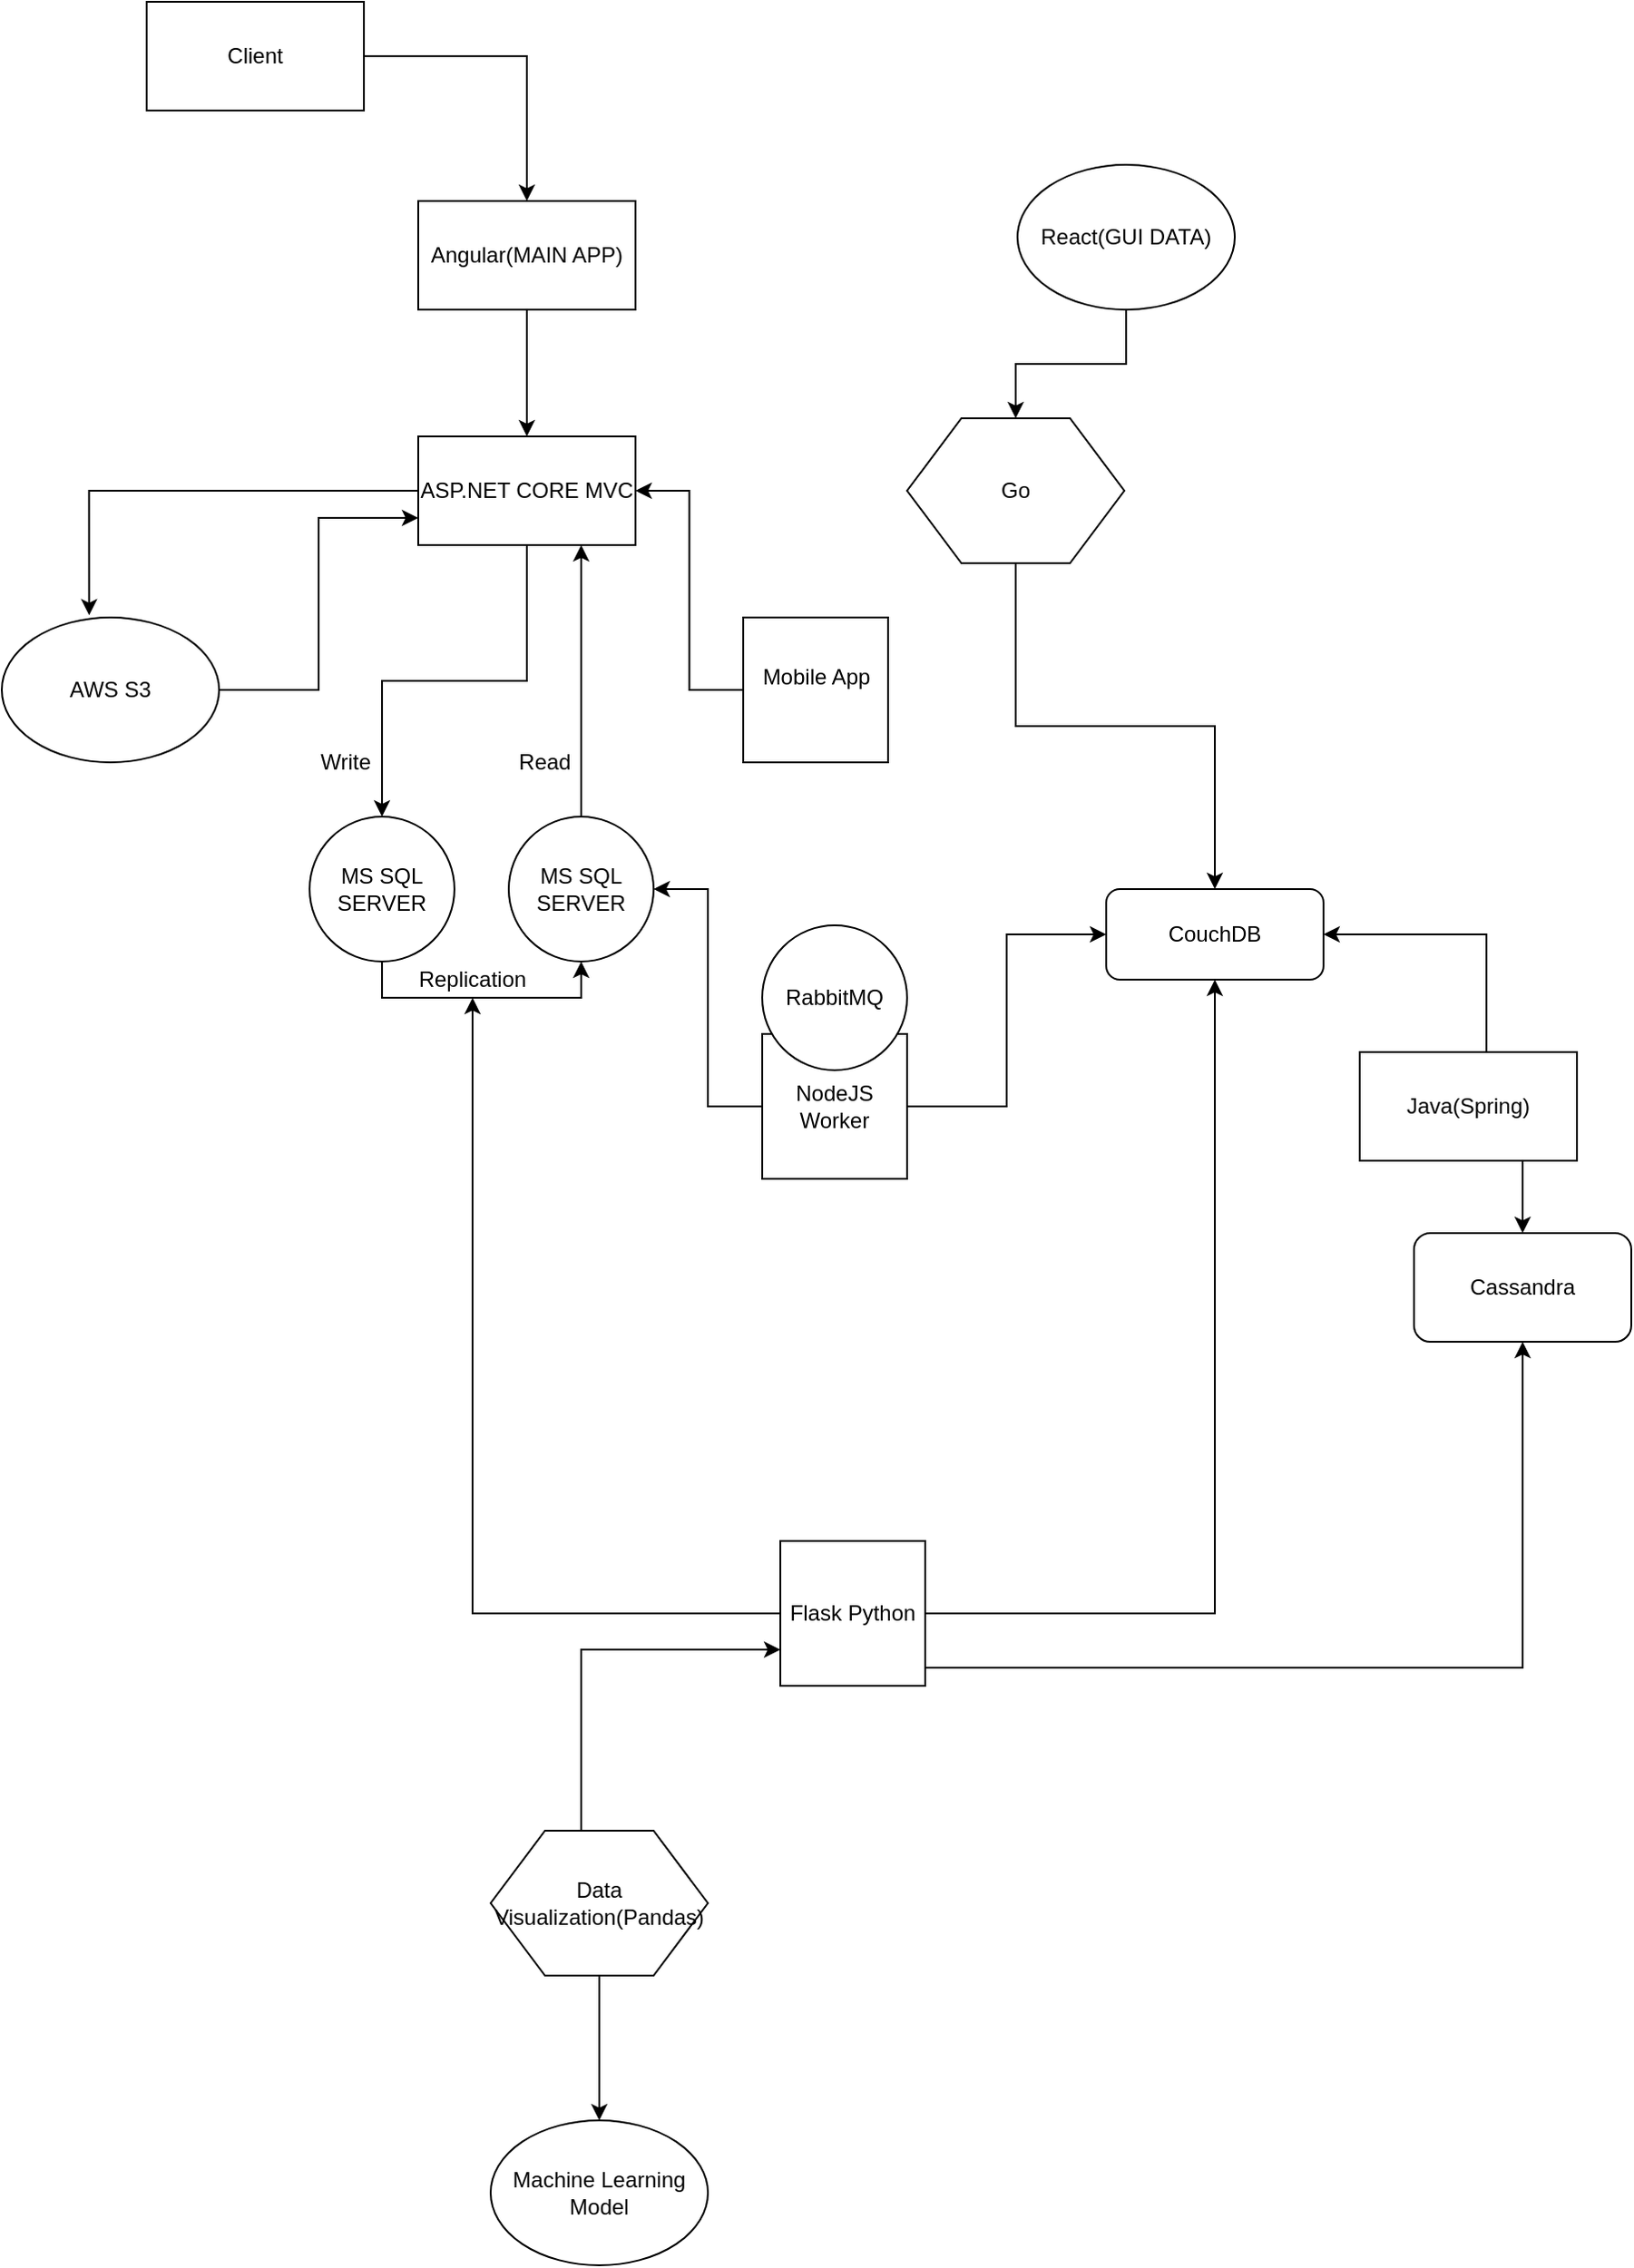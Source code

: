 <mxfile version="10.6.6" type="device"><diagram name="Page-1" id="8ce9d11a-91a2-4d17-14d8-a56ed91bf033"><mxGraphModel dx="1010" dy="582" grid="1" gridSize="10" guides="1" tooltips="1" connect="1" arrows="1" fold="1" page="1" pageScale="1" pageWidth="1100" pageHeight="850" background="#ffffff" math="0" shadow="0"><root><mxCell id="0"/><mxCell id="1" parent="0"/><mxCell id="lHdu0vMMQ7HoF5tFkcR_-8" style="edgeStyle=orthogonalEdgeStyle;rounded=0;orthogonalLoop=1;jettySize=auto;html=1;entryX=0.5;entryY=0;entryDx=0;entryDy=0;" parent="1" source="lHdu0vMMQ7HoF5tFkcR_-1" target="lHdu0vMMQ7HoF5tFkcR_-2" edge="1"><mxGeometry relative="1" as="geometry"/></mxCell><mxCell id="lHdu0vMMQ7HoF5tFkcR_-1" value="Client" style="rounded=0;whiteSpace=wrap;html=1;" parent="1" vertex="1"><mxGeometry x="220" y="100" width="120" height="60" as="geometry"/></mxCell><mxCell id="lHdu0vMMQ7HoF5tFkcR_-9" style="edgeStyle=orthogonalEdgeStyle;rounded=0;orthogonalLoop=1;jettySize=auto;html=1;" parent="1" source="lHdu0vMMQ7HoF5tFkcR_-2" target="lHdu0vMMQ7HoF5tFkcR_-3" edge="1"><mxGeometry relative="1" as="geometry"/></mxCell><mxCell id="lHdu0vMMQ7HoF5tFkcR_-2" value="Angular(MAIN APP)" style="rounded=0;whiteSpace=wrap;html=1;" parent="1" vertex="1"><mxGeometry x="370" y="210" width="120" height="60" as="geometry"/></mxCell><mxCell id="lHdu0vMMQ7HoF5tFkcR_-38" style="edgeStyle=orthogonalEdgeStyle;rounded=0;orthogonalLoop=1;jettySize=auto;html=1;entryX=0.402;entryY=-0.015;entryDx=0;entryDy=0;entryPerimeter=0;" parent="1" source="lHdu0vMMQ7HoF5tFkcR_-3" target="lHdu0vMMQ7HoF5tFkcR_-37" edge="1"><mxGeometry relative="1" as="geometry"/></mxCell><mxCell id="2AZGQBusyeau3uFOyvQA-3" style="edgeStyle=orthogonalEdgeStyle;rounded=0;orthogonalLoop=1;jettySize=auto;html=1;entryX=0.5;entryY=0;entryDx=0;entryDy=0;" parent="1" source="lHdu0vMMQ7HoF5tFkcR_-3" target="lHdu0vMMQ7HoF5tFkcR_-4" edge="1"><mxGeometry relative="1" as="geometry"/></mxCell><mxCell id="lHdu0vMMQ7HoF5tFkcR_-3" value="ASP.NET CORE MVC" style="rounded=0;whiteSpace=wrap;html=1;" parent="1" vertex="1"><mxGeometry x="370" y="340" width="120" height="60" as="geometry"/></mxCell><mxCell id="2AZGQBusyeau3uFOyvQA-10" style="edgeStyle=orthogonalEdgeStyle;rounded=0;orthogonalLoop=1;jettySize=auto;html=1;entryX=0.5;entryY=1;entryDx=0;entryDy=0;" parent="1" source="lHdu0vMMQ7HoF5tFkcR_-4" target="2AZGQBusyeau3uFOyvQA-2" edge="1"><mxGeometry relative="1" as="geometry"><Array as="points"><mxPoint x="350" y="650"/><mxPoint x="460" y="650"/></Array></mxGeometry></mxCell><mxCell id="lHdu0vMMQ7HoF5tFkcR_-4" value="MS SQL SERVER" style="ellipse;whiteSpace=wrap;html=1;aspect=fixed;" parent="1" vertex="1"><mxGeometry x="310" y="550" width="80" height="80" as="geometry"/></mxCell><mxCell id="lHdu0vMMQ7HoF5tFkcR_-7" value="CouchDB" style="rounded=1;whiteSpace=wrap;html=1;" parent="1" vertex="1"><mxGeometry x="750" y="590" width="120" height="50" as="geometry"/></mxCell><mxCell id="lHdu0vMMQ7HoF5tFkcR_-16" style="edgeStyle=orthogonalEdgeStyle;rounded=0;orthogonalLoop=1;jettySize=auto;html=1;entryX=0.5;entryY=0;entryDx=0;entryDy=0;" parent="1" source="lHdu0vMMQ7HoF5tFkcR_-12" target="lHdu0vMMQ7HoF5tFkcR_-15" edge="1"><mxGeometry relative="1" as="geometry"/></mxCell><mxCell id="lHdu0vMMQ7HoF5tFkcR_-12" value="React(GUI DATA)" style="ellipse;whiteSpace=wrap;html=1;" parent="1" vertex="1"><mxGeometry x="701" y="190" width="120" height="80" as="geometry"/></mxCell><mxCell id="lHdu0vMMQ7HoF5tFkcR_-17" style="edgeStyle=orthogonalEdgeStyle;rounded=0;orthogonalLoop=1;jettySize=auto;html=1;" parent="1" source="lHdu0vMMQ7HoF5tFkcR_-15" target="lHdu0vMMQ7HoF5tFkcR_-7" edge="1"><mxGeometry relative="1" as="geometry"/></mxCell><mxCell id="lHdu0vMMQ7HoF5tFkcR_-15" value="Go" style="shape=hexagon;perimeter=hexagonPerimeter2;whiteSpace=wrap;html=1;" parent="1" vertex="1"><mxGeometry x="640" y="330" width="120" height="80" as="geometry"/></mxCell><mxCell id="2AZGQBusyeau3uFOyvQA-17" style="edgeStyle=orthogonalEdgeStyle;rounded=0;orthogonalLoop=1;jettySize=auto;html=1;entryX=1;entryY=0.5;entryDx=0;entryDy=0;" parent="1" source="lHdu0vMMQ7HoF5tFkcR_-26" target="2AZGQBusyeau3uFOyvQA-2" edge="1"><mxGeometry relative="1" as="geometry"/></mxCell><mxCell id="2AZGQBusyeau3uFOyvQA-18" style="edgeStyle=orthogonalEdgeStyle;rounded=0;orthogonalLoop=1;jettySize=auto;html=1;entryX=0;entryY=0.5;entryDx=0;entryDy=0;" parent="1" source="lHdu0vMMQ7HoF5tFkcR_-26" target="lHdu0vMMQ7HoF5tFkcR_-7" edge="1"><mxGeometry relative="1" as="geometry"><mxPoint x="700" y="660" as="targetPoint"/></mxGeometry></mxCell><mxCell id="lHdu0vMMQ7HoF5tFkcR_-26" value="NodeJS Worker" style="whiteSpace=wrap;html=1;aspect=fixed;" parent="1" vertex="1"><mxGeometry x="560" y="670" width="80" height="80" as="geometry"/></mxCell><mxCell id="2AZGQBusyeau3uFOyvQA-16" style="edgeStyle=orthogonalEdgeStyle;rounded=0;orthogonalLoop=1;jettySize=auto;html=1;entryX=0.5;entryY=1;entryDx=0;entryDy=0;" parent="1" source="lHdu0vMMQ7HoF5tFkcR_-34" target="2AZGQBusyeau3uFOyvQA-12" edge="1"><mxGeometry relative="1" as="geometry"/></mxCell><mxCell id="2AZGQBusyeau3uFOyvQA-19" style="edgeStyle=orthogonalEdgeStyle;rounded=0;orthogonalLoop=1;jettySize=auto;html=1;entryX=0.5;entryY=1;entryDx=0;entryDy=0;" parent="1" source="lHdu0vMMQ7HoF5tFkcR_-34" target="lHdu0vMMQ7HoF5tFkcR_-7" edge="1"><mxGeometry relative="1" as="geometry"/></mxCell><mxCell id="kzmy6bNdWlmUpsksjyBw-5" style="edgeStyle=orthogonalEdgeStyle;rounded=0;orthogonalLoop=1;jettySize=auto;html=1;entryX=0.5;entryY=1;entryDx=0;entryDy=0;" edge="1" parent="1" source="lHdu0vMMQ7HoF5tFkcR_-34" target="kzmy6bNdWlmUpsksjyBw-1"><mxGeometry relative="1" as="geometry"><Array as="points"><mxPoint x="980" y="1020"/></Array></mxGeometry></mxCell><mxCell id="lHdu0vMMQ7HoF5tFkcR_-34" value="Flask Python" style="whiteSpace=wrap;html=1;aspect=fixed;" parent="1" vertex="1"><mxGeometry x="570" y="950" width="80" height="80" as="geometry"/></mxCell><mxCell id="lHdu0vMMQ7HoF5tFkcR_-39" style="edgeStyle=orthogonalEdgeStyle;rounded=0;orthogonalLoop=1;jettySize=auto;html=1;entryX=0;entryY=0.75;entryDx=0;entryDy=0;" parent="1" source="lHdu0vMMQ7HoF5tFkcR_-37" target="lHdu0vMMQ7HoF5tFkcR_-3" edge="1"><mxGeometry relative="1" as="geometry"/></mxCell><mxCell id="lHdu0vMMQ7HoF5tFkcR_-37" value="AWS S3" style="ellipse;whiteSpace=wrap;html=1;" parent="1" vertex="1"><mxGeometry x="140" y="440" width="120" height="80" as="geometry"/></mxCell><mxCell id="2AZGQBusyeau3uFOyvQA-1" style="edgeStyle=orthogonalEdgeStyle;rounded=0;orthogonalLoop=1;jettySize=auto;html=1;entryX=1;entryY=0.5;entryDx=0;entryDy=0;" parent="1" source="lHdu0vMMQ7HoF5tFkcR_-44" target="lHdu0vMMQ7HoF5tFkcR_-3" edge="1"><mxGeometry relative="1" as="geometry"/></mxCell><mxCell id="lHdu0vMMQ7HoF5tFkcR_-44" value="Mobile App&lt;br&gt;&lt;br&gt;" style="whiteSpace=wrap;html=1;aspect=fixed;" parent="1" vertex="1"><mxGeometry x="549.5" y="440" width="80" height="80" as="geometry"/></mxCell><mxCell id="2AZGQBusyeau3uFOyvQA-9" style="edgeStyle=orthogonalEdgeStyle;rounded=0;orthogonalLoop=1;jettySize=auto;html=1;entryX=0.75;entryY=1;entryDx=0;entryDy=0;" parent="1" source="2AZGQBusyeau3uFOyvQA-2" target="lHdu0vMMQ7HoF5tFkcR_-3" edge="1"><mxGeometry relative="1" as="geometry"/></mxCell><mxCell id="2AZGQBusyeau3uFOyvQA-2" value="MS SQL SERVER" style="ellipse;whiteSpace=wrap;html=1;aspect=fixed;" parent="1" vertex="1"><mxGeometry x="420" y="550" width="80" height="80" as="geometry"/></mxCell><mxCell id="2AZGQBusyeau3uFOyvQA-5" value="Write" style="text;html=1;strokeColor=none;fillColor=none;align=center;verticalAlign=middle;whiteSpace=wrap;rounded=0;" parent="1" vertex="1"><mxGeometry x="310" y="500" width="40" height="40" as="geometry"/></mxCell><mxCell id="2AZGQBusyeau3uFOyvQA-6" value="Read" style="text;html=1;strokeColor=none;fillColor=none;align=center;verticalAlign=middle;whiteSpace=wrap;rounded=0;" parent="1" vertex="1"><mxGeometry x="420" y="500" width="40" height="40" as="geometry"/></mxCell><mxCell id="2AZGQBusyeau3uFOyvQA-12" value="Replication" style="text;html=1;strokeColor=none;fillColor=none;align=center;verticalAlign=middle;whiteSpace=wrap;rounded=0;" parent="1" vertex="1"><mxGeometry x="380" y="630" width="40" height="20" as="geometry"/></mxCell><mxCell id="1OBOLxU9ggVDcRYJDjGL-2" value="RabbitMQ" style="ellipse;whiteSpace=wrap;html=1;aspect=fixed;" parent="1" vertex="1"><mxGeometry x="560" y="610" width="80" height="80" as="geometry"/></mxCell><mxCell id="kzmy6bNdWlmUpsksjyBw-1" value="Cassandra" style="rounded=1;whiteSpace=wrap;html=1;" vertex="1" parent="1"><mxGeometry x="920" y="780" width="120" height="60" as="geometry"/></mxCell><mxCell id="kzmy6bNdWlmUpsksjyBw-3" style="edgeStyle=orthogonalEdgeStyle;rounded=0;orthogonalLoop=1;jettySize=auto;html=1;entryX=1;entryY=0.5;entryDx=0;entryDy=0;" edge="1" parent="1" source="kzmy6bNdWlmUpsksjyBw-2" target="lHdu0vMMQ7HoF5tFkcR_-7"><mxGeometry relative="1" as="geometry"><Array as="points"><mxPoint x="960" y="615"/></Array></mxGeometry></mxCell><mxCell id="kzmy6bNdWlmUpsksjyBw-4" style="edgeStyle=orthogonalEdgeStyle;rounded=0;orthogonalLoop=1;jettySize=auto;html=1;" edge="1" parent="1" source="kzmy6bNdWlmUpsksjyBw-2" target="kzmy6bNdWlmUpsksjyBw-1"><mxGeometry relative="1" as="geometry"><Array as="points"><mxPoint x="980" y="750"/><mxPoint x="980" y="750"/></Array></mxGeometry></mxCell><mxCell id="kzmy6bNdWlmUpsksjyBw-2" value="Java(Spring)" style="rounded=0;whiteSpace=wrap;html=1;" vertex="1" parent="1"><mxGeometry x="890" y="680" width="120" height="60" as="geometry"/></mxCell><mxCell id="kzmy6bNdWlmUpsksjyBw-7" style="edgeStyle=orthogonalEdgeStyle;rounded=0;orthogonalLoop=1;jettySize=auto;html=1;entryX=0;entryY=0.75;entryDx=0;entryDy=0;" edge="1" parent="1" source="kzmy6bNdWlmUpsksjyBw-6" target="lHdu0vMMQ7HoF5tFkcR_-34"><mxGeometry relative="1" as="geometry"><Array as="points"><mxPoint x="460" y="1010"/></Array></mxGeometry></mxCell><mxCell id="kzmy6bNdWlmUpsksjyBw-9" style="edgeStyle=orthogonalEdgeStyle;rounded=0;orthogonalLoop=1;jettySize=auto;html=1;entryX=0.5;entryY=0;entryDx=0;entryDy=0;" edge="1" parent="1" source="kzmy6bNdWlmUpsksjyBw-6" target="kzmy6bNdWlmUpsksjyBw-8"><mxGeometry relative="1" as="geometry"/></mxCell><mxCell id="kzmy6bNdWlmUpsksjyBw-6" value="Data Visualization(Pandas)" style="shape=hexagon;perimeter=hexagonPerimeter2;whiteSpace=wrap;html=1;" vertex="1" parent="1"><mxGeometry x="410" y="1110" width="120" height="80" as="geometry"/></mxCell><mxCell id="kzmy6bNdWlmUpsksjyBw-8" value="Machine Learning Model" style="ellipse;whiteSpace=wrap;html=1;" vertex="1" parent="1"><mxGeometry x="410" y="1270" width="120" height="80" as="geometry"/></mxCell></root></mxGraphModel></diagram></mxfile>